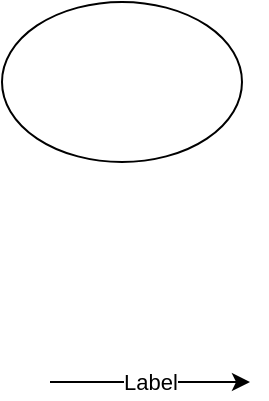 <mxfile version="21.6.9" type="device" pages="2">
  <diagram id="cn7vhCM6Z3OF8us36La4" name="Page-4">
    <mxGraphModel dx="880" dy="478" grid="0" gridSize="10" guides="1" tooltips="1" connect="1" arrows="1" fold="1" page="1" pageScale="1" pageWidth="850" pageHeight="1100" background="#ffffff" math="0" shadow="0">
      <root>
        <mxCell id="0" />
        <mxCell id="1" parent="0" />
        <mxCell id="jgxjL9STMsoKGn5DW0kD-1" value="" style="ellipse;whiteSpace=wrap;html=1;" parent="1" vertex="1">
          <mxGeometry x="350" y="60" width="120" height="80" as="geometry" />
        </mxCell>
        <mxCell id="jgxjL9STMsoKGn5DW0kD-2" value="" style="endArrow=classic;html=1;rounded=0;" parent="1" edge="1">
          <mxGeometry relative="1" as="geometry">
            <mxPoint x="374" y="250" as="sourcePoint" />
            <mxPoint x="474" y="250" as="targetPoint" />
          </mxGeometry>
        </mxCell>
        <mxCell id="jgxjL9STMsoKGn5DW0kD-3" value="Label" style="edgeLabel;resizable=0;html=1;align=center;verticalAlign=middle;" parent="jgxjL9STMsoKGn5DW0kD-2" connectable="0" vertex="1">
          <mxGeometry relative="1" as="geometry" />
        </mxCell>
      </root>
    </mxGraphModel>
  </diagram>
  <diagram id="oA-tIGb1j_MvEVqcOsTc" name="Page-2">
    <mxGraphModel dx="1354" dy="735" grid="0" gridSize="10" guides="1" tooltips="1" connect="1" arrows="1" fold="1" page="1" pageScale="1" pageWidth="850" pageHeight="1100" math="0" shadow="0">
      <root>
        <mxCell id="0" />
        <mxCell id="1" parent="0" />
        <mxCell id="4beQHR2233J1RBJYsJ32-16" style="edgeStyle=orthogonalEdgeStyle;rounded=0;orthogonalLoop=1;jettySize=auto;html=1;exitX=0.5;exitY=1;exitDx=0;exitDy=0;entryX=0.5;entryY=0;entryDx=0;entryDy=0;" edge="1" parent="1" source="4beQHR2233J1RBJYsJ32-1" target="4beQHR2233J1RBJYsJ32-2">
          <mxGeometry relative="1" as="geometry" />
        </mxCell>
        <mxCell id="4beQHR2233J1RBJYsJ32-1" value="START" style="ellipse;whiteSpace=wrap;html=1;" vertex="1" parent="1">
          <mxGeometry x="340" y="60" width="120" height="80" as="geometry" />
        </mxCell>
        <mxCell id="4beQHR2233J1RBJYsJ32-5" style="edgeStyle=orthogonalEdgeStyle;rounded=0;orthogonalLoop=1;jettySize=auto;html=1;exitX=0;exitY=0.5;exitDx=0;exitDy=0;entryX=0;entryY=0.5;entryDx=0;entryDy=0;" edge="1" parent="1" source="4beQHR2233J1RBJYsJ32-2" target="4beQHR2233J1RBJYsJ32-1">
          <mxGeometry relative="1" as="geometry">
            <Array as="points">
              <mxPoint x="290" y="235" />
              <mxPoint x="290" y="100" />
            </Array>
          </mxGeometry>
        </mxCell>
        <mxCell id="4beQHR2233J1RBJYsJ32-7" style="edgeStyle=orthogonalEdgeStyle;rounded=0;orthogonalLoop=1;jettySize=auto;html=1;exitX=0.5;exitY=1;exitDx=0;exitDy=0;entryX=0.417;entryY=-0.05;entryDx=0;entryDy=0;entryPerimeter=0;" edge="1" parent="1" source="4beQHR2233J1RBJYsJ32-2" target="4beQHR2233J1RBJYsJ32-6">
          <mxGeometry relative="1" as="geometry" />
        </mxCell>
        <mxCell id="4beQHR2233J1RBJYsJ32-2" value="Time According to Schedule" style="rhombus;whiteSpace=wrap;html=1;" vertex="1" parent="1">
          <mxGeometry x="335" y="180" width="130" height="120" as="geometry" />
        </mxCell>
        <mxCell id="4beQHR2233J1RBJYsJ32-15" style="edgeStyle=orthogonalEdgeStyle;rounded=0;orthogonalLoop=1;jettySize=auto;html=1;exitX=0.5;exitY=1;exitDx=0;exitDy=0;entryX=0.5;entryY=0;entryDx=0;entryDy=0;" edge="1" parent="1" source="4beQHR2233J1RBJYsJ32-6" target="4beQHR2233J1RBJYsJ32-14">
          <mxGeometry relative="1" as="geometry" />
        </mxCell>
        <mxCell id="4beQHR2233J1RBJYsJ32-6" value="Servo LED and buzzer in action" style="rounded=0;whiteSpace=wrap;html=1;" vertex="1" parent="1">
          <mxGeometry x="350" y="330" width="120" height="60" as="geometry" />
        </mxCell>
        <mxCell id="4beQHR2233J1RBJYsJ32-10" value="YES" style="text;html=1;strokeColor=none;fillColor=none;align=center;verticalAlign=middle;whiteSpace=wrap;rounded=0;" vertex="1" parent="1">
          <mxGeometry x="410" y="290" width="60" height="30" as="geometry" />
        </mxCell>
        <mxCell id="4beQHR2233J1RBJYsJ32-11" value="NO" style="text;html=1;strokeColor=none;fillColor=none;align=center;verticalAlign=middle;whiteSpace=wrap;rounded=0;" vertex="1" parent="1">
          <mxGeometry x="300" y="200" width="60" height="30" as="geometry" />
        </mxCell>
        <mxCell id="4beQHR2233J1RBJYsJ32-17" style="edgeStyle=orthogonalEdgeStyle;rounded=0;orthogonalLoop=1;jettySize=auto;html=1;exitX=1;exitY=0.5;exitDx=0;exitDy=0;" edge="1" parent="1" source="4beQHR2233J1RBJYsJ32-14">
          <mxGeometry relative="1" as="geometry">
            <mxPoint x="610.0" y="677.692" as="targetPoint" />
          </mxGeometry>
        </mxCell>
        <mxCell id="4beQHR2233J1RBJYsJ32-18" style="edgeStyle=orthogonalEdgeStyle;rounded=0;orthogonalLoop=1;jettySize=auto;html=1;exitX=0;exitY=0.5;exitDx=0;exitDy=0;" edge="1" parent="1" source="4beQHR2233J1RBJYsJ32-14">
          <mxGeometry relative="1" as="geometry">
            <mxPoint x="190" y="580" as="targetPoint" />
          </mxGeometry>
        </mxCell>
        <mxCell id="4beQHR2233J1RBJYsJ32-14" value="Hand detection Under 2nd IR sensor" style="rhombus;whiteSpace=wrap;html=1;" vertex="1" parent="1">
          <mxGeometry x="320" y="430" width="180" height="130" as="geometry" />
        </mxCell>
        <mxCell id="4beQHR2233J1RBJYsJ32-21" style="edgeStyle=orthogonalEdgeStyle;rounded=0;orthogonalLoop=1;jettySize=auto;html=1;exitX=0.5;exitY=1;exitDx=0;exitDy=0;entryX=0.614;entryY=0.019;entryDx=0;entryDy=0;entryPerimeter=0;" edge="1" parent="1" source="4beQHR2233J1RBJYsJ32-19" target="4beQHR2233J1RBJYsJ32-20">
          <mxGeometry relative="1" as="geometry" />
        </mxCell>
        <mxCell id="4beQHR2233J1RBJYsJ32-19" value="LED and Buzzer after 5 minute again" style="rounded=0;whiteSpace=wrap;html=1;" vertex="1" parent="1">
          <mxGeometry x="140" y="580" width="140" height="70" as="geometry" />
        </mxCell>
        <mxCell id="4beQHR2233J1RBJYsJ32-20" value="3rd Servo motor pull down in third compartment" style="shape=parallelogram;perimeter=parallelogramPerimeter;whiteSpace=wrap;html=1;fixedSize=1;" vertex="1" parent="1">
          <mxGeometry x="90" y="690" width="220" height="70" as="geometry" />
        </mxCell>
        <mxCell id="4beQHR2233J1RBJYsJ32-22" value="NO" style="text;html=1;strokeColor=none;fillColor=none;align=center;verticalAlign=middle;whiteSpace=wrap;rounded=0;" vertex="1" parent="1">
          <mxGeometry x="230" y="460" width="60" height="30" as="geometry" />
        </mxCell>
        <mxCell id="4beQHR2233J1RBJYsJ32-23" value="NO" style="text;html=1;strokeColor=none;fillColor=none;align=center;verticalAlign=middle;whiteSpace=wrap;rounded=0;" vertex="1" parent="1">
          <mxGeometry x="220" y="650" width="60" height="30" as="geometry" />
        </mxCell>
        <mxCell id="4beQHR2233J1RBJYsJ32-24" value="Yes" style="text;html=1;strokeColor=none;fillColor=none;align=center;verticalAlign=middle;whiteSpace=wrap;rounded=0;" vertex="1" parent="1">
          <mxGeometry x="540" y="450" width="60" height="30" as="geometry" />
        </mxCell>
        <mxCell id="4beQHR2233J1RBJYsJ32-27" style="edgeStyle=orthogonalEdgeStyle;rounded=0;orthogonalLoop=1;jettySize=auto;html=1;exitX=0.5;exitY=1;exitDx=0;exitDy=0;entryX=1;entryY=0.5;entryDx=0;entryDy=0;" edge="1" parent="1" source="4beQHR2233J1RBJYsJ32-25" target="4beQHR2233J1RBJYsJ32-26">
          <mxGeometry relative="1" as="geometry" />
        </mxCell>
        <mxCell id="4beQHR2233J1RBJYsJ32-25" value="Servomotor 2nd pill dispensed" style="shape=parallelogram;perimeter=parallelogramPerimeter;whiteSpace=wrap;html=1;fixedSize=1;" vertex="1" parent="1">
          <mxGeometry x="500" y="670" width="240" height="70" as="geometry" />
        </mxCell>
        <mxCell id="4beQHR2233J1RBJYsJ32-26" value="STOP" style="ellipse;whiteSpace=wrap;html=1;" vertex="1" parent="1">
          <mxGeometry x="350" y="770" width="130" height="80" as="geometry" />
        </mxCell>
      </root>
    </mxGraphModel>
  </diagram>
</mxfile>
